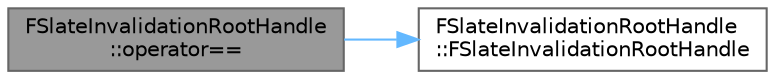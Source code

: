 digraph "FSlateInvalidationRootHandle::operator=="
{
 // INTERACTIVE_SVG=YES
 // LATEX_PDF_SIZE
  bgcolor="transparent";
  edge [fontname=Helvetica,fontsize=10,labelfontname=Helvetica,labelfontsize=10];
  node [fontname=Helvetica,fontsize=10,shape=box,height=0.2,width=0.4];
  rankdir="LR";
  Node1 [id="Node000001",label="FSlateInvalidationRootHandle\l::operator==",height=0.2,width=0.4,color="gray40", fillcolor="grey60", style="filled", fontcolor="black",tooltip=" "];
  Node1 -> Node2 [id="edge1_Node000001_Node000002",color="steelblue1",style="solid",tooltip=" "];
  Node2 [id="Node000002",label="FSlateInvalidationRootHandle\l::FSlateInvalidationRootHandle",height=0.2,width=0.4,color="grey40", fillcolor="white", style="filled",URL="$db/d26/structFSlateInvalidationRootHandle.html#aa2d97cbfabe7cbdd9d9f1c23f17defb5",tooltip=" "];
}
